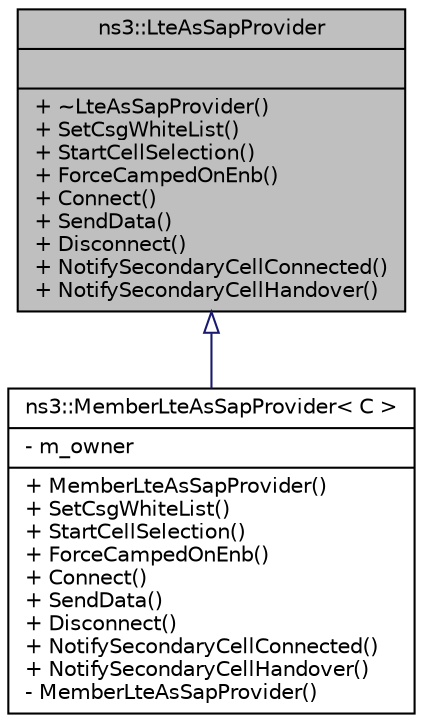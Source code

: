 digraph "ns3::LteAsSapProvider"
{
  edge [fontname="Helvetica",fontsize="10",labelfontname="Helvetica",labelfontsize="10"];
  node [fontname="Helvetica",fontsize="10",shape=record];
  Node1 [label="{ns3::LteAsSapProvider\n||+ ~LteAsSapProvider()\l+ SetCsgWhiteList()\l+ StartCellSelection()\l+ ForceCampedOnEnb()\l+ Connect()\l+ SendData()\l+ Disconnect()\l+ NotifySecondaryCellConnected()\l+ NotifySecondaryCellHandover()\l}",height=0.2,width=0.4,color="black", fillcolor="grey75", style="filled", fontcolor="black"];
  Node1 -> Node2 [dir="back",color="midnightblue",fontsize="10",style="solid",arrowtail="onormal"];
  Node2 [label="{ns3::MemberLteAsSapProvider\< C \>\n|- m_owner\l|+ MemberLteAsSapProvider()\l+ SetCsgWhiteList()\l+ StartCellSelection()\l+ ForceCampedOnEnb()\l+ Connect()\l+ SendData()\l+ Disconnect()\l+ NotifySecondaryCellConnected()\l+ NotifySecondaryCellHandover()\l- MemberLteAsSapProvider()\l}",height=0.2,width=0.4,color="black", fillcolor="white", style="filled",URL="$df/d7c/classns3_1_1MemberLteAsSapProvider.html"];
}
